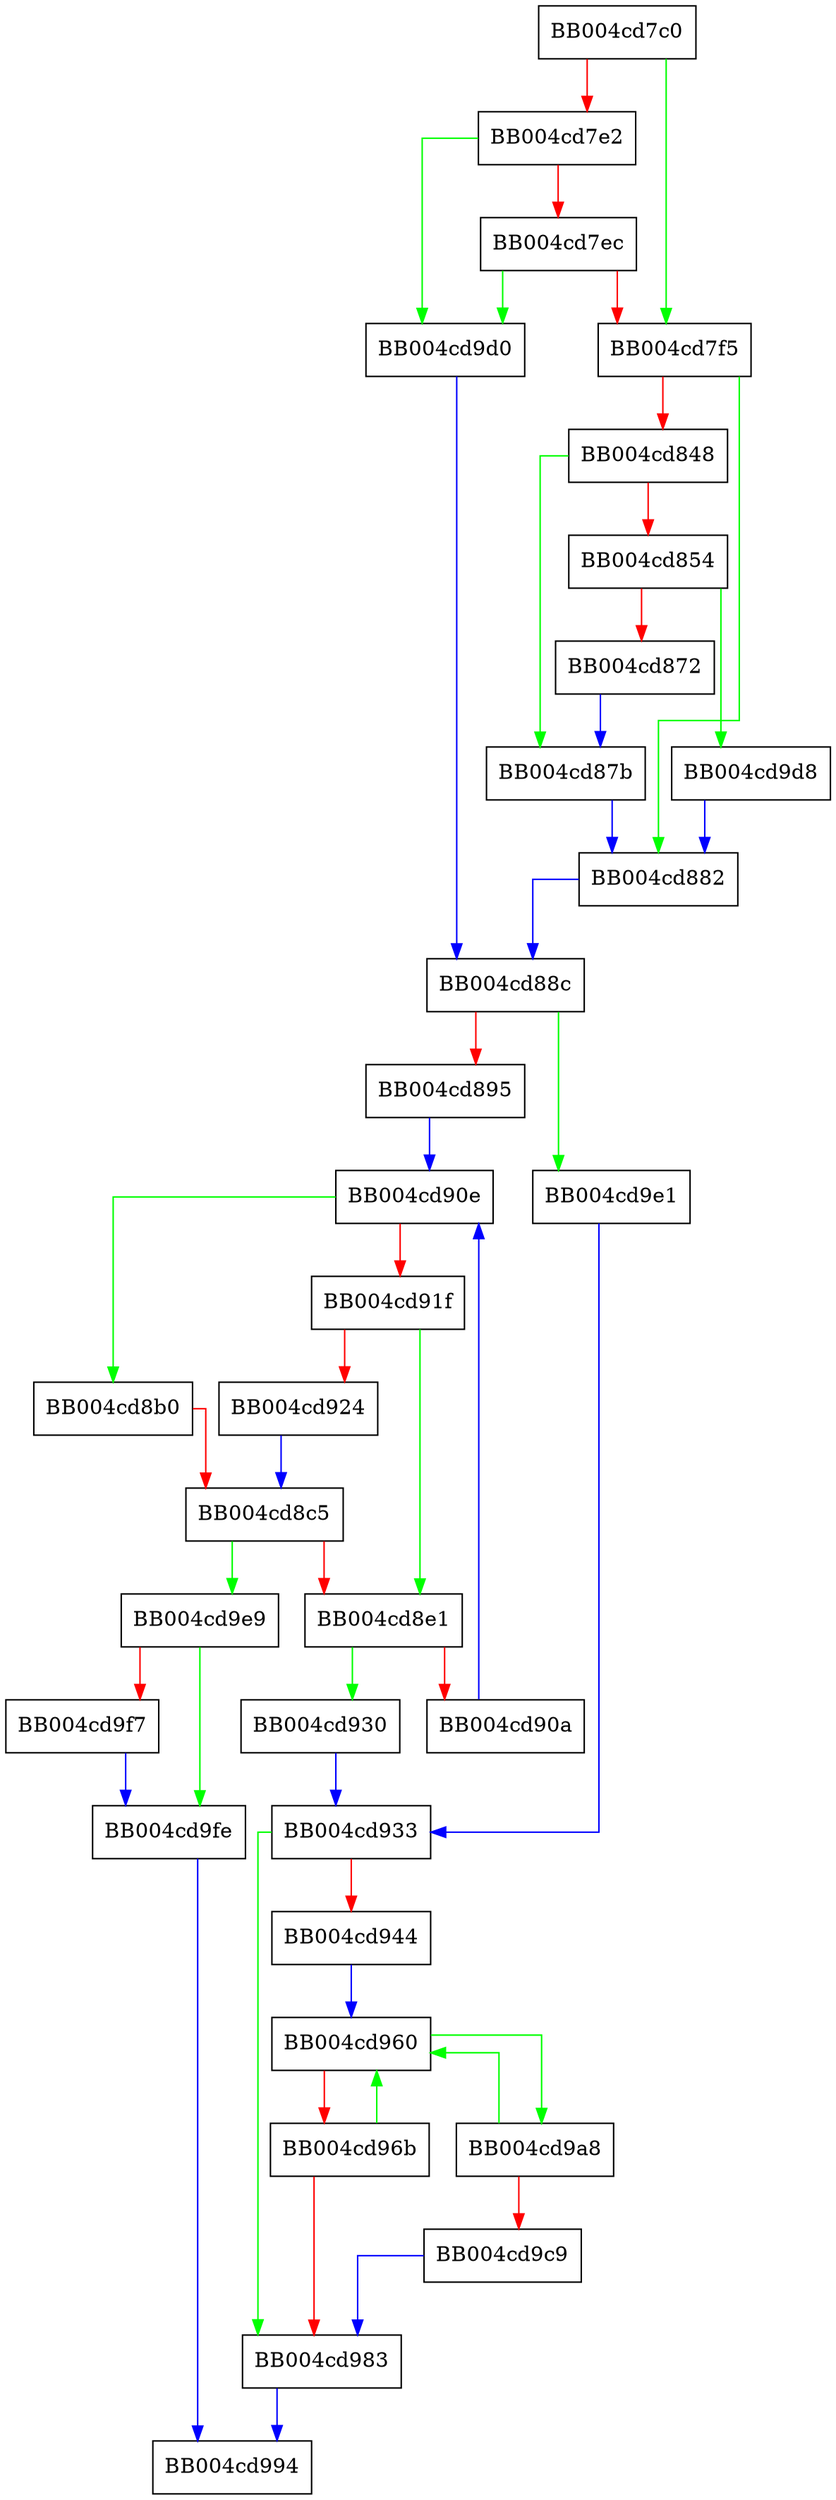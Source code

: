 digraph tls_setup_write_buffer {
  node [shape="box"];
  graph [splines=ortho];
  BB004cd7c0 -> BB004cd7f5 [color="green"];
  BB004cd7c0 -> BB004cd7e2 [color="red"];
  BB004cd7e2 -> BB004cd9d0 [color="green"];
  BB004cd7e2 -> BB004cd7ec [color="red"];
  BB004cd7ec -> BB004cd9d0 [color="green"];
  BB004cd7ec -> BB004cd7f5 [color="red"];
  BB004cd7f5 -> BB004cd882 [color="green"];
  BB004cd7f5 -> BB004cd848 [color="red"];
  BB004cd848 -> BB004cd87b [color="green"];
  BB004cd848 -> BB004cd854 [color="red"];
  BB004cd854 -> BB004cd9d8 [color="green"];
  BB004cd854 -> BB004cd872 [color="red"];
  BB004cd872 -> BB004cd87b [color="blue"];
  BB004cd87b -> BB004cd882 [color="blue"];
  BB004cd882 -> BB004cd88c [color="blue"];
  BB004cd88c -> BB004cd9e1 [color="green"];
  BB004cd88c -> BB004cd895 [color="red"];
  BB004cd895 -> BB004cd90e [color="blue"];
  BB004cd8b0 -> BB004cd8c5 [color="red"];
  BB004cd8c5 -> BB004cd9e9 [color="green"];
  BB004cd8c5 -> BB004cd8e1 [color="red"];
  BB004cd8e1 -> BB004cd930 [color="green"];
  BB004cd8e1 -> BB004cd90a [color="red"];
  BB004cd90a -> BB004cd90e [color="blue"];
  BB004cd90e -> BB004cd8b0 [color="green"];
  BB004cd90e -> BB004cd91f [color="red"];
  BB004cd91f -> BB004cd8e1 [color="green"];
  BB004cd91f -> BB004cd924 [color="red"];
  BB004cd924 -> BB004cd8c5 [color="blue"];
  BB004cd930 -> BB004cd933 [color="blue"];
  BB004cd933 -> BB004cd983 [color="green"];
  BB004cd933 -> BB004cd944 [color="red"];
  BB004cd944 -> BB004cd960 [color="blue"];
  BB004cd960 -> BB004cd9a8 [color="green"];
  BB004cd960 -> BB004cd96b [color="red"];
  BB004cd96b -> BB004cd960 [color="green"];
  BB004cd96b -> BB004cd983 [color="red"];
  BB004cd983 -> BB004cd994 [color="blue"];
  BB004cd9a8 -> BB004cd960 [color="green"];
  BB004cd9a8 -> BB004cd9c9 [color="red"];
  BB004cd9c9 -> BB004cd983 [color="blue"];
  BB004cd9d0 -> BB004cd88c [color="blue"];
  BB004cd9d8 -> BB004cd882 [color="blue"];
  BB004cd9e1 -> BB004cd933 [color="blue"];
  BB004cd9e9 -> BB004cd9fe [color="green"];
  BB004cd9e9 -> BB004cd9f7 [color="red"];
  BB004cd9f7 -> BB004cd9fe [color="blue"];
  BB004cd9fe -> BB004cd994 [color="blue"];
}